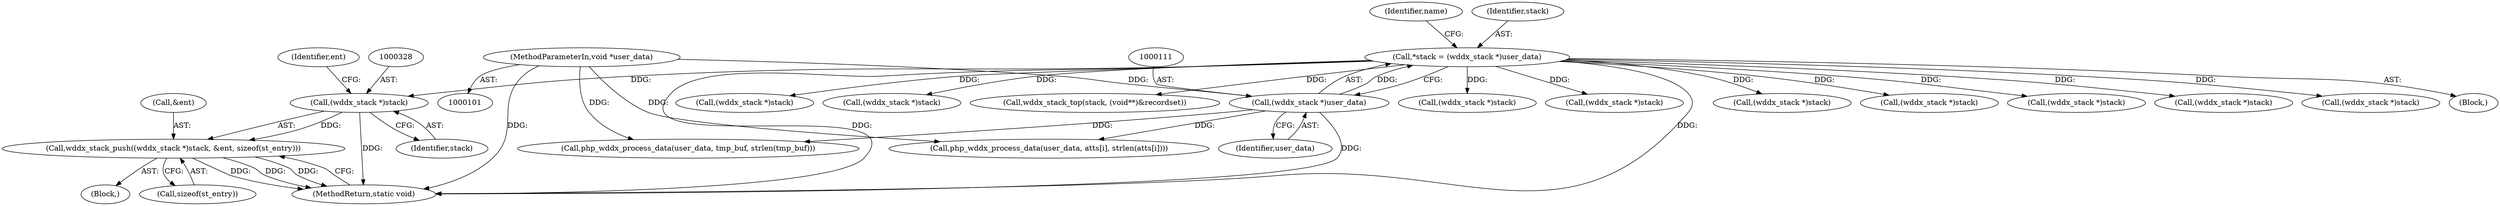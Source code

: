 digraph "0_php-src_c4cca4c20e75359c9a13a1f9a36cb7b4e9601d29?w=1@pointer" {
"1000327" [label="(Call,(wddx_stack *)stack)"];
"1000108" [label="(Call,*stack = (wddx_stack *)user_data)"];
"1000110" [label="(Call,(wddx_stack *)user_data)"];
"1000102" [label="(MethodParameterIn,void *user_data)"];
"1000326" [label="(Call,wddx_stack_push((wddx_stack *)stack, &ent, sizeof(st_entry)))"];
"1000116" [label="(Identifier,name)"];
"1000711" [label="(Call,(wddx_stack *)stack)"];
"1000299" [label="(Block,)"];
"1000394" [label="(Call,(wddx_stack *)stack)"];
"1000822" [label="(Call,(wddx_stack *)stack)"];
"1000401" [label="(Call,php_wddx_process_data(user_data, atts[i], strlen(atts[i])))"];
"1000326" [label="(Call,wddx_stack_push((wddx_stack *)stack, &ent, sizeof(st_entry)))"];
"1000470" [label="(Call,(wddx_stack *)stack)"];
"1000287" [label="(Call,php_wddx_process_data(user_data, tmp_buf, strlen(tmp_buf)))"];
"1000109" [label="(Identifier,stack)"];
"1000864" [label="(MethodReturn,static void)"];
"1000327" [label="(Call,(wddx_stack *)stack)"];
"1000857" [label="(Call,(wddx_stack *)stack)"];
"1000437" [label="(Call,(wddx_stack *)stack)"];
"1000180" [label="(Call,(wddx_stack *)stack)"];
"1000108" [label="(Call,*stack = (wddx_stack *)user_data)"];
"1000112" [label="(Identifier,user_data)"];
"1000331" [label="(Identifier,ent)"];
"1000102" [label="(MethodParameterIn,void *user_data)"];
"1000105" [label="(Block,)"];
"1000110" [label="(Call,(wddx_stack *)user_data)"];
"1000330" [label="(Call,&ent)"];
"1000332" [label="(Call,sizeof(st_entry))"];
"1000503" [label="(Call,(wddx_stack *)stack)"];
"1000329" [label="(Identifier,stack)"];
"1000227" [label="(Call,(wddx_stack *)stack)"];
"1000778" [label="(Call,wddx_stack_top(stack, (void**)&recordset))"];
"1000327" -> "1000326"  [label="AST: "];
"1000327" -> "1000329"  [label="CFG: "];
"1000328" -> "1000327"  [label="AST: "];
"1000329" -> "1000327"  [label="AST: "];
"1000331" -> "1000327"  [label="CFG: "];
"1000327" -> "1000864"  [label="DDG: "];
"1000327" -> "1000326"  [label="DDG: "];
"1000108" -> "1000327"  [label="DDG: "];
"1000108" -> "1000105"  [label="AST: "];
"1000108" -> "1000110"  [label="CFG: "];
"1000109" -> "1000108"  [label="AST: "];
"1000110" -> "1000108"  [label="AST: "];
"1000116" -> "1000108"  [label="CFG: "];
"1000108" -> "1000864"  [label="DDG: "];
"1000108" -> "1000864"  [label="DDG: "];
"1000110" -> "1000108"  [label="DDG: "];
"1000108" -> "1000180"  [label="DDG: "];
"1000108" -> "1000227"  [label="DDG: "];
"1000108" -> "1000394"  [label="DDG: "];
"1000108" -> "1000437"  [label="DDG: "];
"1000108" -> "1000470"  [label="DDG: "];
"1000108" -> "1000503"  [label="DDG: "];
"1000108" -> "1000711"  [label="DDG: "];
"1000108" -> "1000778"  [label="DDG: "];
"1000108" -> "1000822"  [label="DDG: "];
"1000108" -> "1000857"  [label="DDG: "];
"1000110" -> "1000112"  [label="CFG: "];
"1000111" -> "1000110"  [label="AST: "];
"1000112" -> "1000110"  [label="AST: "];
"1000110" -> "1000864"  [label="DDG: "];
"1000102" -> "1000110"  [label="DDG: "];
"1000110" -> "1000287"  [label="DDG: "];
"1000110" -> "1000401"  [label="DDG: "];
"1000102" -> "1000101"  [label="AST: "];
"1000102" -> "1000864"  [label="DDG: "];
"1000102" -> "1000287"  [label="DDG: "];
"1000102" -> "1000401"  [label="DDG: "];
"1000326" -> "1000299"  [label="AST: "];
"1000326" -> "1000332"  [label="CFG: "];
"1000330" -> "1000326"  [label="AST: "];
"1000332" -> "1000326"  [label="AST: "];
"1000864" -> "1000326"  [label="CFG: "];
"1000326" -> "1000864"  [label="DDG: "];
"1000326" -> "1000864"  [label="DDG: "];
"1000326" -> "1000864"  [label="DDG: "];
}
